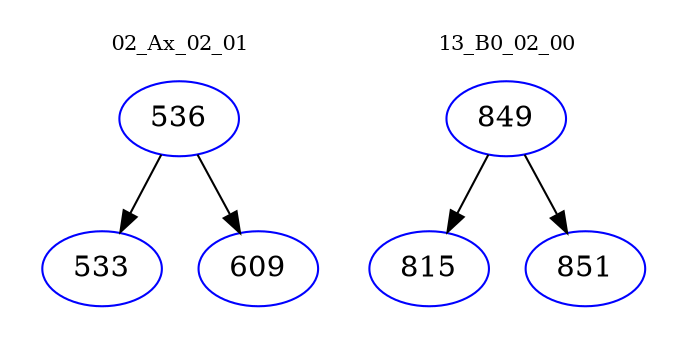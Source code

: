 digraph{
subgraph cluster_0 {
color = white
label = "02_Ax_02_01";
fontsize=10;
T0_536 [label="536", color="blue"]
T0_536 -> T0_533 [color="black"]
T0_533 [label="533", color="blue"]
T0_536 -> T0_609 [color="black"]
T0_609 [label="609", color="blue"]
}
subgraph cluster_1 {
color = white
label = "13_B0_02_00";
fontsize=10;
T1_849 [label="849", color="blue"]
T1_849 -> T1_815 [color="black"]
T1_815 [label="815", color="blue"]
T1_849 -> T1_851 [color="black"]
T1_851 [label="851", color="blue"]
}
}
